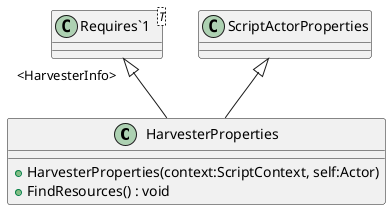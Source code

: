 @startuml
class HarvesterProperties {
    + HarvesterProperties(context:ScriptContext, self:Actor)
    + FindResources() : void
}
class "Requires`1"<T> {
}
ScriptActorProperties <|-- HarvesterProperties
"Requires`1" "<HarvesterInfo>" <|-- HarvesterProperties
@enduml

